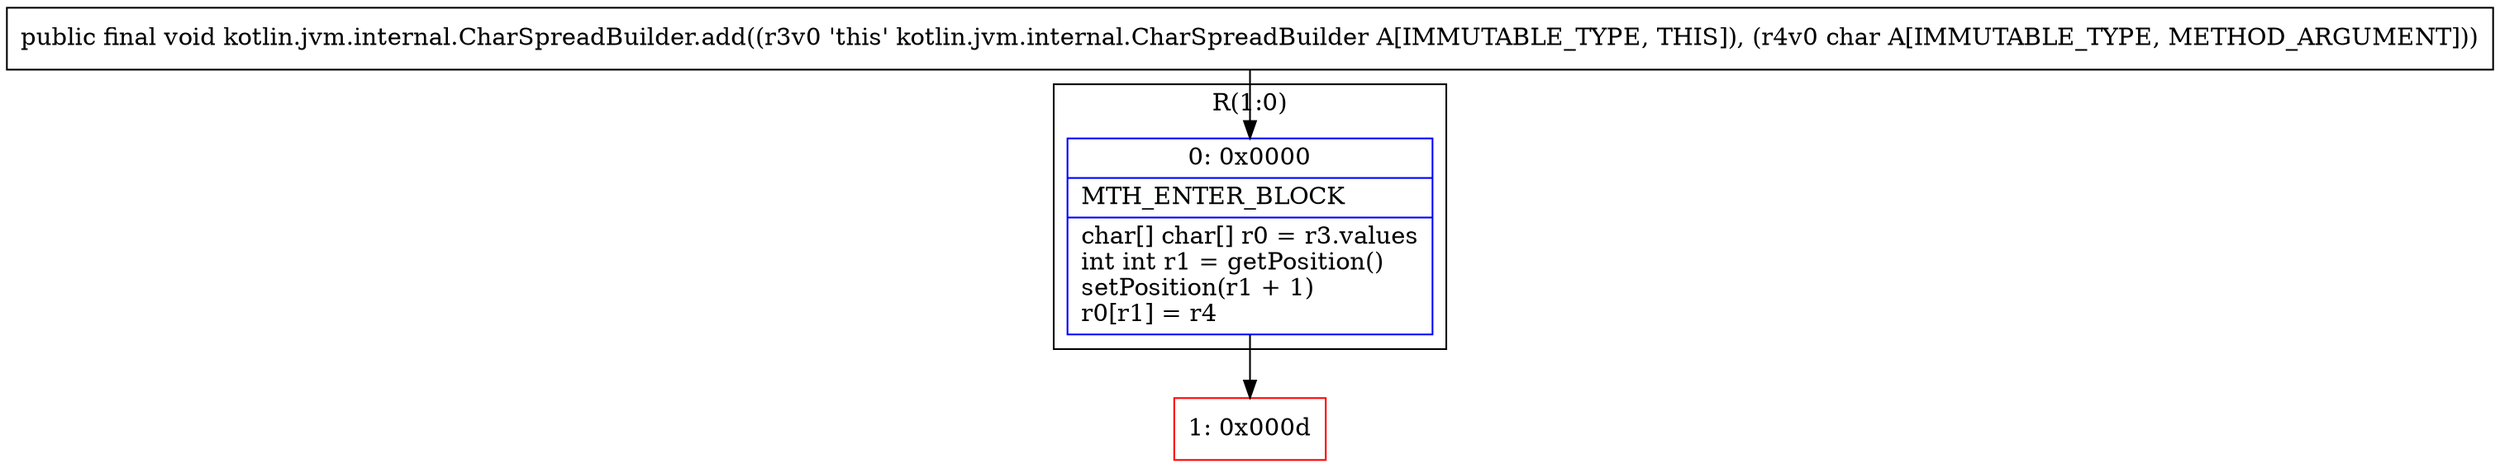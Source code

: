 digraph "CFG forkotlin.jvm.internal.CharSpreadBuilder.add(C)V" {
subgraph cluster_Region_1036927219 {
label = "R(1:0)";
node [shape=record,color=blue];
Node_0 [shape=record,label="{0\:\ 0x0000|MTH_ENTER_BLOCK\l|char[] char[] r0 = r3.values\lint int r1 = getPosition()\lsetPosition(r1 + 1)\lr0[r1] = r4\l}"];
}
Node_1 [shape=record,color=red,label="{1\:\ 0x000d}"];
MethodNode[shape=record,label="{public final void kotlin.jvm.internal.CharSpreadBuilder.add((r3v0 'this' kotlin.jvm.internal.CharSpreadBuilder A[IMMUTABLE_TYPE, THIS]), (r4v0 char A[IMMUTABLE_TYPE, METHOD_ARGUMENT])) }"];
MethodNode -> Node_0;
Node_0 -> Node_1;
}

